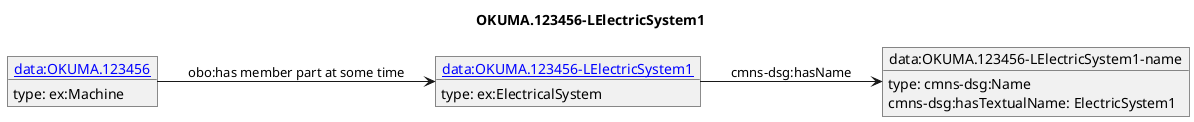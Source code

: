 @startuml
skinparam linetype polyline
left to right direction
title OKUMA.123456-LElectricSystem1
object "[[./OKUMA.123456-LElectricSystem1.html data:OKUMA.123456-LElectricSystem1]]" as o1 {
 type: ex:ElectricalSystem 
}
object "data:OKUMA.123456-LElectricSystem1-name" as o2 {
 type: cmns-dsg:Name 
}
object "[[./OKUMA.123456.html data:OKUMA.123456]]" as o3 {
 type: ex:Machine 
}
o1 --> o2 : cmns-dsg:hasName
o2 : cmns-dsg:hasTextualName: ElectricSystem1
o3 --> o1 : obo:has member part at some time
@enduml
